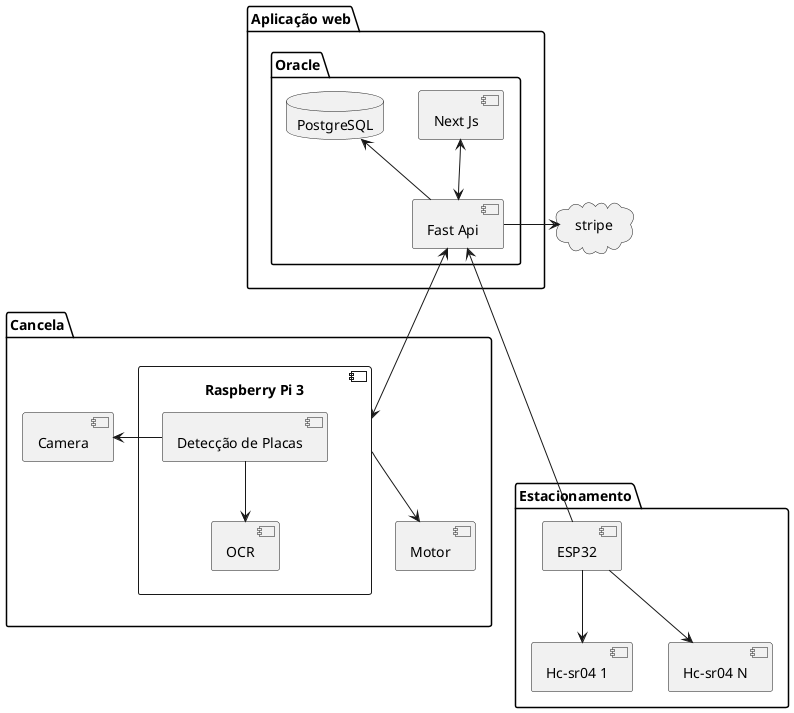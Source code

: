 @startuml
cloud stripe


package "Aplicação web"{
 package "Oracle"{
  component "Next Js"
  database PostgreSQL
  component "Fast Api"
 }
}

package Cancela{
 component "Raspberry Pi 3"{
  component "Detecção de Placas" 
  component OCR
 }
 component Motor
 component Camera
}

package Estacionamento{
 component ESP32
 component "Hc-sr04 1"
 component "Hc-sr04 N"
}

"Fast Api" -> stripe 
"Next Js" <--> "Fast Api"
PostgreSQL <-- "Fast Api"
"Fast Api" <--> "Raspberry Pi 3"
"Fast Api" <--- ESP32

"Raspberry Pi 3" --> Motor
"Detecção de Placas" -> Camera
"Detecção de Placas" --> OCR

ESP32 -->  "Hc-sr04 1"
ESP32 --> "Hc-sr04 N"
@enduml

